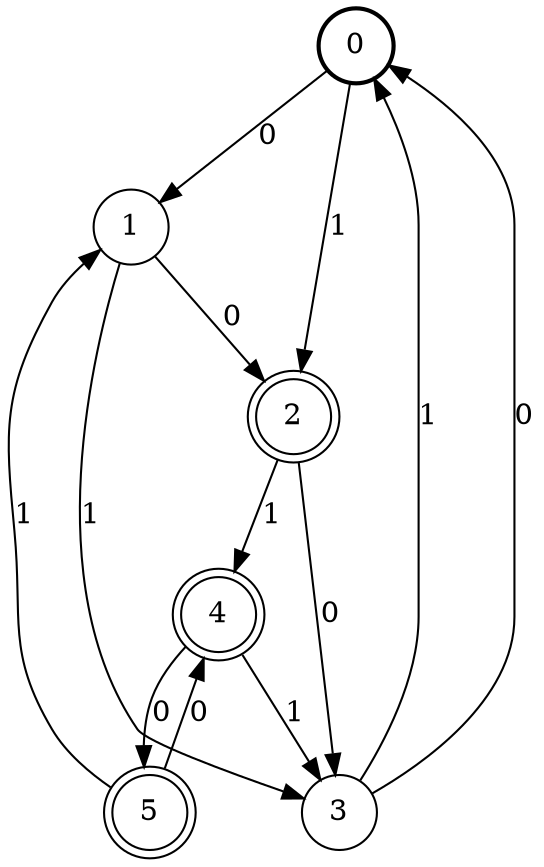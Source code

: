 digraph Automat {
    node [shape = circle];
    0 [style = "bold"];
    0 -> 1 [label = "0"];
    0 -> 2 [label = "1"];
    1 -> 2 [label = "0"];
    1 -> 3 [label = "1"];
    2 [peripheries=2]
    2 -> 3 [label = "0"];
    2 -> 4 [label = "1"];
    3 -> 0 [label = "0"];
    3 -> 0 [label = "1"];
    4 [peripheries=2]
    4 -> 5 [label = "0"];
    4 -> 3 [label = "1"];
    5 [peripheries=2]
    5 -> 4 [label = "0"];
    5 -> 1 [label = "1"];
}
